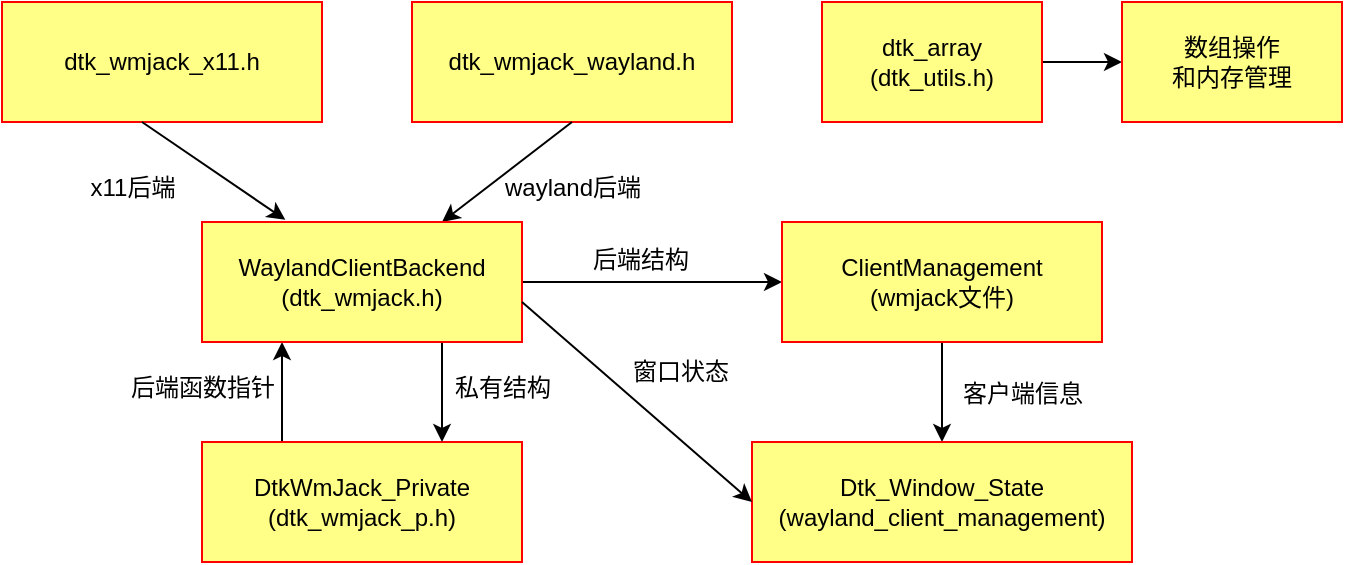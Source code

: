 <mxfile version="22.0.5" type="github">
  <diagram name="第 1 页" id="W1YKv5HUBKUkmwcpdvn9">
    <mxGraphModel dx="1050" dy="529" grid="1" gridSize="10" guides="1" tooltips="1" connect="1" arrows="1" fold="1" page="1" pageScale="1" pageWidth="827" pageHeight="1169" math="0" shadow="0">
      <root>
        <mxCell id="0" />
        <mxCell id="1" parent="0" />
        <mxCell id="vlk8T1cX9q4biD3H2AM--1" value="dtk_wmjack_x11.h" style="rounded=0;whiteSpace=wrap;html=1;fillColor=#ffff88;strokeColor=#ff0000;" parent="1" vertex="1">
          <mxGeometry x="110" y="80" width="160" height="60" as="geometry" />
        </mxCell>
        <mxCell id="vlk8T1cX9q4biD3H2AM--2" value="dtk_wmjack_wayland.h" style="rounded=0;whiteSpace=wrap;html=1;fillColor=#ffff88;strokeColor=#ff0000;" parent="1" vertex="1">
          <mxGeometry x="315" y="80" width="160" height="60" as="geometry" />
        </mxCell>
        <mxCell id="vlk8T1cX9q4biD3H2AM--5" value="" style="endArrow=classic;html=1;rounded=0;exitX=0.5;exitY=1;exitDx=0;exitDy=0;entryX=0.75;entryY=0;entryDx=0;entryDy=0;" parent="1" source="vlk8T1cX9q4biD3H2AM--2" target="oyHhRc2MjMZBOS3geTa_-1" edge="1">
          <mxGeometry width="50" height="50" relative="1" as="geometry">
            <mxPoint x="330" y="220" as="sourcePoint" />
            <mxPoint x="306.08" y="190" as="targetPoint" />
          </mxGeometry>
        </mxCell>
        <mxCell id="vlk8T1cX9q4biD3H2AM--6" value="" style="endArrow=classic;html=1;rounded=0;exitX=0.5;exitY=1;exitDx=0;exitDy=0;entryX=0.323;entryY=-0.027;entryDx=0;entryDy=0;entryPerimeter=0;" parent="1" edge="1">
          <mxGeometry width="50" height="50" relative="1" as="geometry">
            <mxPoint x="180" y="140" as="sourcePoint" />
            <mxPoint x="251.68" y="188.92" as="targetPoint" />
          </mxGeometry>
        </mxCell>
        <mxCell id="oyHhRc2MjMZBOS3geTa_-9" style="edgeStyle=orthogonalEdgeStyle;rounded=0;orthogonalLoop=1;jettySize=auto;html=1;exitX=0.25;exitY=0;exitDx=0;exitDy=0;entryX=0.25;entryY=1;entryDx=0;entryDy=0;" edge="1" parent="1" source="vlk8T1cX9q4biD3H2AM--16" target="oyHhRc2MjMZBOS3geTa_-1">
          <mxGeometry relative="1" as="geometry" />
        </mxCell>
        <mxCell id="vlk8T1cX9q4biD3H2AM--16" value="DtkWmJack_Private&lt;br&gt;(dtk_wmjack_p.h)" style="rounded=0;whiteSpace=wrap;html=1;fillColor=#ffff88;strokeColor=#ff0000;" parent="1" vertex="1">
          <mxGeometry x="210" y="300" width="160" height="60" as="geometry" />
        </mxCell>
        <mxCell id="oyHhRc2MjMZBOS3geTa_-7" style="edgeStyle=orthogonalEdgeStyle;rounded=0;orthogonalLoop=1;jettySize=auto;html=1;exitX=0.75;exitY=1;exitDx=0;exitDy=0;entryX=0.75;entryY=0;entryDx=0;entryDy=0;" edge="1" parent="1" source="oyHhRc2MjMZBOS3geTa_-1" target="vlk8T1cX9q4biD3H2AM--16">
          <mxGeometry relative="1" as="geometry" />
        </mxCell>
        <mxCell id="oyHhRc2MjMZBOS3geTa_-14" style="edgeStyle=orthogonalEdgeStyle;rounded=0;orthogonalLoop=1;jettySize=auto;html=1;exitX=1;exitY=0.5;exitDx=0;exitDy=0;entryX=0;entryY=0.5;entryDx=0;entryDy=0;" edge="1" parent="1" source="oyHhRc2MjMZBOS3geTa_-1" target="oyHhRc2MjMZBOS3geTa_-12">
          <mxGeometry relative="1" as="geometry" />
        </mxCell>
        <mxCell id="oyHhRc2MjMZBOS3geTa_-1" value="WaylandClientBackend&lt;br&gt;(dtk_wmjack.h)" style="rounded=0;whiteSpace=wrap;html=1;fillColor=#ffff88;strokeColor=#ff0000;" vertex="1" parent="1">
          <mxGeometry x="210" y="190" width="160" height="60" as="geometry" />
        </mxCell>
        <mxCell id="oyHhRc2MjMZBOS3geTa_-2" value="x11后端" style="text;html=1;align=center;verticalAlign=middle;resizable=0;points=[];autosize=1;strokeColor=none;fillColor=none;" vertex="1" parent="1">
          <mxGeometry x="140" y="158" width="70" height="30" as="geometry" />
        </mxCell>
        <mxCell id="oyHhRc2MjMZBOS3geTa_-3" value="wayland后端" style="text;html=1;align=center;verticalAlign=middle;resizable=0;points=[];autosize=1;strokeColor=none;fillColor=none;" vertex="1" parent="1">
          <mxGeometry x="350" y="158" width="90" height="30" as="geometry" />
        </mxCell>
        <mxCell id="oyHhRc2MjMZBOS3geTa_-8" value="私有结构" style="text;html=1;align=center;verticalAlign=middle;resizable=0;points=[];autosize=1;strokeColor=none;fillColor=none;" vertex="1" parent="1">
          <mxGeometry x="325" y="258" width="70" height="30" as="geometry" />
        </mxCell>
        <mxCell id="oyHhRc2MjMZBOS3geTa_-10" value="后端函数指针" style="text;html=1;align=center;verticalAlign=middle;resizable=0;points=[];autosize=1;strokeColor=none;fillColor=none;" vertex="1" parent="1">
          <mxGeometry x="160" y="258" width="100" height="30" as="geometry" />
        </mxCell>
        <mxCell id="oyHhRc2MjMZBOS3geTa_-19" style="edgeStyle=orthogonalEdgeStyle;rounded=0;orthogonalLoop=1;jettySize=auto;html=1;exitX=0.5;exitY=1;exitDx=0;exitDy=0;entryX=0.5;entryY=0;entryDx=0;entryDy=0;" edge="1" parent="1" source="oyHhRc2MjMZBOS3geTa_-12" target="oyHhRc2MjMZBOS3geTa_-13">
          <mxGeometry relative="1" as="geometry" />
        </mxCell>
        <mxCell id="oyHhRc2MjMZBOS3geTa_-12" value="ClientManagement&lt;br&gt;(wmjack文件)" style="rounded=0;whiteSpace=wrap;html=1;fillColor=#ffff88;strokeColor=#ff0000;" vertex="1" parent="1">
          <mxGeometry x="500" y="190" width="160" height="60" as="geometry" />
        </mxCell>
        <mxCell id="oyHhRc2MjMZBOS3geTa_-13" value="Dtk_Window_State&lt;br&gt;(wayland_client_management)" style="rounded=0;whiteSpace=wrap;html=1;fillColor=#ffff88;strokeColor=#ff0000;" vertex="1" parent="1">
          <mxGeometry x="485" y="300" width="190" height="60" as="geometry" />
        </mxCell>
        <mxCell id="oyHhRc2MjMZBOS3geTa_-15" value="后端结构" style="text;html=1;align=center;verticalAlign=middle;resizable=0;points=[];autosize=1;strokeColor=none;fillColor=none;" vertex="1" parent="1">
          <mxGeometry x="394" y="194" width="70" height="30" as="geometry" />
        </mxCell>
        <mxCell id="oyHhRc2MjMZBOS3geTa_-17" value="" style="endArrow=classic;html=1;rounded=0;exitX=0.5;exitY=1;exitDx=0;exitDy=0;entryX=0;entryY=0.5;entryDx=0;entryDy=0;" edge="1" parent="1" target="oyHhRc2MjMZBOS3geTa_-13">
          <mxGeometry width="50" height="50" relative="1" as="geometry">
            <mxPoint x="370" y="230" as="sourcePoint" />
            <mxPoint x="441.68" y="278.92" as="targetPoint" />
          </mxGeometry>
        </mxCell>
        <mxCell id="oyHhRc2MjMZBOS3geTa_-18" value="窗口状态" style="text;html=1;align=center;verticalAlign=middle;resizable=0;points=[];autosize=1;strokeColor=none;fillColor=none;" vertex="1" parent="1">
          <mxGeometry x="414" y="250" width="70" height="30" as="geometry" />
        </mxCell>
        <mxCell id="oyHhRc2MjMZBOS3geTa_-20" value="客户端信息" style="text;html=1;align=center;verticalAlign=middle;resizable=0;points=[];autosize=1;strokeColor=none;fillColor=none;" vertex="1" parent="1">
          <mxGeometry x="580" y="261" width="80" height="30" as="geometry" />
        </mxCell>
        <mxCell id="oyHhRc2MjMZBOS3geTa_-23" style="edgeStyle=orthogonalEdgeStyle;rounded=0;orthogonalLoop=1;jettySize=auto;html=1;exitX=1;exitY=0.5;exitDx=0;exitDy=0;entryX=0;entryY=0.5;entryDx=0;entryDy=0;" edge="1" parent="1" source="oyHhRc2MjMZBOS3geTa_-21" target="oyHhRc2MjMZBOS3geTa_-22">
          <mxGeometry relative="1" as="geometry" />
        </mxCell>
        <mxCell id="oyHhRc2MjMZBOS3geTa_-21" value="dtk_array&lt;br&gt;(dtk_utils.h)" style="rounded=0;whiteSpace=wrap;html=1;fillColor=#ffff88;strokeColor=#ff0000;" vertex="1" parent="1">
          <mxGeometry x="520" y="80" width="110" height="60" as="geometry" />
        </mxCell>
        <mxCell id="oyHhRc2MjMZBOS3geTa_-22" value="数组操作&lt;br&gt;和内存管理" style="rounded=0;whiteSpace=wrap;html=1;fillColor=#ffff88;strokeColor=#ff0000;" vertex="1" parent="1">
          <mxGeometry x="670" y="80" width="110" height="60" as="geometry" />
        </mxCell>
      </root>
    </mxGraphModel>
  </diagram>
</mxfile>
